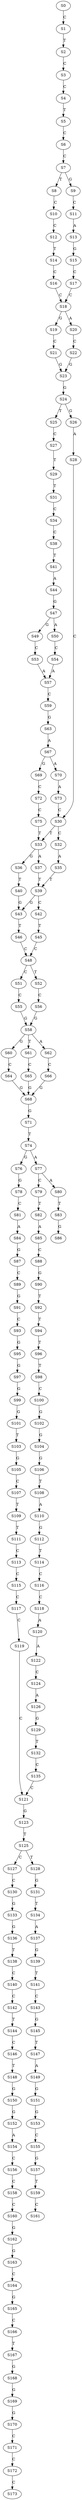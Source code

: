 strict digraph  {
	S0 -> S1 [ label = C ];
	S1 -> S2 [ label = T ];
	S2 -> S3 [ label = C ];
	S3 -> S4 [ label = C ];
	S4 -> S5 [ label = T ];
	S5 -> S6 [ label = C ];
	S6 -> S7 [ label = C ];
	S7 -> S8 [ label = T ];
	S7 -> S9 [ label = G ];
	S8 -> S10 [ label = C ];
	S9 -> S11 [ label = C ];
	S10 -> S12 [ label = C ];
	S11 -> S13 [ label = A ];
	S12 -> S14 [ label = T ];
	S13 -> S15 [ label = G ];
	S14 -> S16 [ label = C ];
	S15 -> S17 [ label = C ];
	S16 -> S18 [ label = C ];
	S17 -> S18 [ label = C ];
	S18 -> S19 [ label = G ];
	S18 -> S20 [ label = A ];
	S19 -> S21 [ label = C ];
	S20 -> S22 [ label = C ];
	S21 -> S23 [ label = G ];
	S22 -> S23 [ label = G ];
	S23 -> S24 [ label = G ];
	S24 -> S25 [ label = T ];
	S24 -> S26 [ label = G ];
	S25 -> S27 [ label = C ];
	S26 -> S28 [ label = A ];
	S27 -> S29 [ label = T ];
	S28 -> S30 [ label = C ];
	S29 -> S31 [ label = T ];
	S30 -> S32 [ label = C ];
	S30 -> S33 [ label = T ];
	S31 -> S34 [ label = C ];
	S32 -> S35 [ label = A ];
	S33 -> S36 [ label = G ];
	S33 -> S37 [ label = A ];
	S34 -> S38 [ label = C ];
	S35 -> S39 [ label = T ];
	S36 -> S40 [ label = T ];
	S37 -> S39 [ label = T ];
	S38 -> S41 [ label = T ];
	S39 -> S42 [ label = C ];
	S39 -> S43 [ label = G ];
	S40 -> S43 [ label = G ];
	S41 -> S44 [ label = A ];
	S42 -> S45 [ label = T ];
	S43 -> S46 [ label = T ];
	S44 -> S47 [ label = G ];
	S45 -> S48 [ label = C ];
	S46 -> S48 [ label = C ];
	S47 -> S49 [ label = G ];
	S47 -> S50 [ label = A ];
	S48 -> S51 [ label = C ];
	S48 -> S52 [ label = T ];
	S49 -> S53 [ label = C ];
	S50 -> S54 [ label = C ];
	S51 -> S55 [ label = C ];
	S52 -> S56 [ label = C ];
	S53 -> S57 [ label = A ];
	S54 -> S57 [ label = A ];
	S55 -> S58 [ label = G ];
	S56 -> S58 [ label = G ];
	S57 -> S59 [ label = C ];
	S58 -> S60 [ label = G ];
	S58 -> S61 [ label = T ];
	S58 -> S62 [ label = A ];
	S59 -> S63 [ label = G ];
	S60 -> S64 [ label = C ];
	S61 -> S65 [ label = C ];
	S62 -> S66 [ label = C ];
	S63 -> S67 [ label = A ];
	S64 -> S68 [ label = G ];
	S65 -> S68 [ label = G ];
	S66 -> S68 [ label = G ];
	S67 -> S69 [ label = G ];
	S67 -> S70 [ label = A ];
	S68 -> S71 [ label = G ];
	S69 -> S72 [ label = C ];
	S70 -> S73 [ label = A ];
	S71 -> S74 [ label = T ];
	S72 -> S75 [ label = C ];
	S73 -> S30 [ label = C ];
	S74 -> S76 [ label = G ];
	S74 -> S77 [ label = A ];
	S75 -> S33 [ label = T ];
	S76 -> S78 [ label = G ];
	S77 -> S79 [ label = C ];
	S77 -> S80 [ label = A ];
	S78 -> S81 [ label = C ];
	S79 -> S82 [ label = T ];
	S80 -> S83 [ label = T ];
	S81 -> S84 [ label = A ];
	S82 -> S85 [ label = A ];
	S83 -> S86 [ label = G ];
	S84 -> S87 [ label = G ];
	S85 -> S88 [ label = C ];
	S87 -> S89 [ label = C ];
	S88 -> S90 [ label = G ];
	S89 -> S91 [ label = G ];
	S90 -> S92 [ label = T ];
	S91 -> S93 [ label = C ];
	S92 -> S94 [ label = T ];
	S93 -> S95 [ label = G ];
	S94 -> S96 [ label = T ];
	S95 -> S97 [ label = G ];
	S96 -> S98 [ label = T ];
	S97 -> S99 [ label = G ];
	S98 -> S100 [ label = C ];
	S99 -> S101 [ label = G ];
	S100 -> S102 [ label = G ];
	S101 -> S103 [ label = T ];
	S102 -> S104 [ label = G ];
	S103 -> S105 [ label = G ];
	S104 -> S106 [ label = G ];
	S105 -> S107 [ label = C ];
	S106 -> S108 [ label = T ];
	S107 -> S109 [ label = T ];
	S108 -> S110 [ label = A ];
	S109 -> S111 [ label = T ];
	S110 -> S112 [ label = G ];
	S111 -> S113 [ label = C ];
	S112 -> S114 [ label = T ];
	S113 -> S115 [ label = C ];
	S114 -> S116 [ label = C ];
	S115 -> S117 [ label = C ];
	S116 -> S118 [ label = C ];
	S117 -> S119 [ label = C ];
	S118 -> S120 [ label = A ];
	S119 -> S121 [ label = C ];
	S120 -> S122 [ label = A ];
	S121 -> S123 [ label = G ];
	S122 -> S124 [ label = C ];
	S123 -> S125 [ label = T ];
	S124 -> S126 [ label = A ];
	S125 -> S127 [ label = C ];
	S125 -> S128 [ label = T ];
	S126 -> S129 [ label = G ];
	S127 -> S130 [ label = C ];
	S128 -> S131 [ label = G ];
	S129 -> S132 [ label = T ];
	S130 -> S133 [ label = G ];
	S131 -> S134 [ label = T ];
	S132 -> S135 [ label = C ];
	S133 -> S136 [ label = G ];
	S134 -> S137 [ label = A ];
	S135 -> S121 [ label = C ];
	S136 -> S138 [ label = T ];
	S137 -> S139 [ label = G ];
	S138 -> S140 [ label = C ];
	S139 -> S141 [ label = T ];
	S140 -> S142 [ label = C ];
	S141 -> S143 [ label = C ];
	S142 -> S144 [ label = T ];
	S143 -> S145 [ label = G ];
	S144 -> S146 [ label = C ];
	S145 -> S147 [ label = T ];
	S146 -> S148 [ label = T ];
	S147 -> S149 [ label = A ];
	S148 -> S150 [ label = G ];
	S149 -> S151 [ label = G ];
	S150 -> S152 [ label = G ];
	S151 -> S153 [ label = G ];
	S152 -> S154 [ label = A ];
	S153 -> S155 [ label = C ];
	S154 -> S156 [ label = C ];
	S155 -> S157 [ label = G ];
	S156 -> S158 [ label = C ];
	S157 -> S159 [ label = T ];
	S158 -> S160 [ label = C ];
	S159 -> S161 [ label = C ];
	S160 -> S162 [ label = G ];
	S162 -> S163 [ label = G ];
	S163 -> S164 [ label = C ];
	S164 -> S165 [ label = G ];
	S165 -> S166 [ label = C ];
	S166 -> S167 [ label = T ];
	S167 -> S168 [ label = G ];
	S168 -> S169 [ label = G ];
	S169 -> S170 [ label = G ];
	S170 -> S171 [ label = C ];
	S171 -> S172 [ label = C ];
	S172 -> S173 [ label = C ];
}
